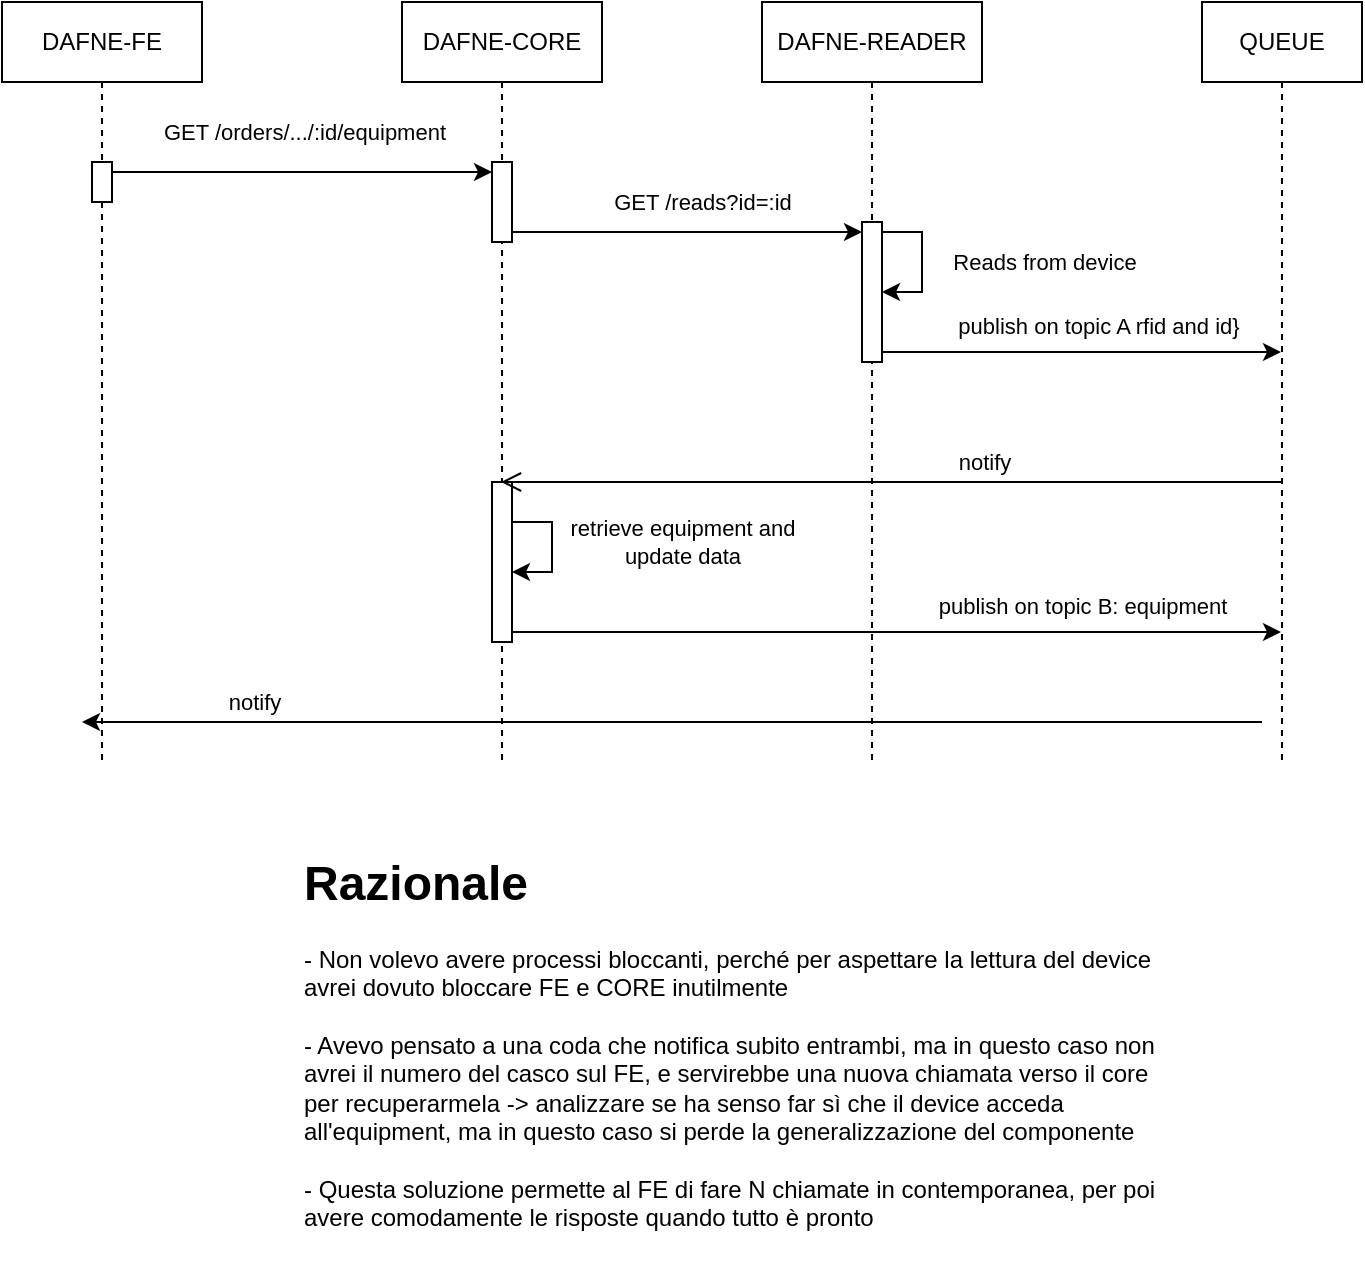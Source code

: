 <mxfile version="24.2.1" type="github">
  <diagram name="Pagina-1" id="eaB3EaWU8Z2Ssii__PD0">
    <mxGraphModel dx="1050" dy="566" grid="1" gridSize="10" guides="1" tooltips="1" connect="1" arrows="1" fold="1" page="1" pageScale="1" pageWidth="827" pageHeight="1169" math="0" shadow="0">
      <root>
        <mxCell id="0" />
        <mxCell id="1" parent="0" />
        <mxCell id="XtGU4JbTBbichS4UjxDC-2" value="DAFNE-FE" style="shape=umlLifeline;perimeter=lifelinePerimeter;whiteSpace=wrap;html=1;container=1;dropTarget=0;collapsible=0;recursiveResize=0;outlineConnect=0;portConstraint=eastwest;newEdgeStyle={&quot;curved&quot;:0,&quot;rounded&quot;:0};" vertex="1" parent="1">
          <mxGeometry x="50" y="20" width="100" height="380" as="geometry" />
        </mxCell>
        <mxCell id="XtGU4JbTBbichS4UjxDC-8" value="" style="html=1;points=[[0,0,0,0,5],[0,1,0,0,-5],[1,0,0,0,5],[1,1,0,0,-5]];perimeter=orthogonalPerimeter;outlineConnect=0;targetShapes=umlLifeline;portConstraint=eastwest;newEdgeStyle={&quot;curved&quot;:0,&quot;rounded&quot;:0};" vertex="1" parent="XtGU4JbTBbichS4UjxDC-2">
          <mxGeometry x="45" y="80" width="10" height="20" as="geometry" />
        </mxCell>
        <mxCell id="XtGU4JbTBbichS4UjxDC-3" value="DAFNE-CORE" style="shape=umlLifeline;perimeter=lifelinePerimeter;whiteSpace=wrap;html=1;container=1;dropTarget=0;collapsible=0;recursiveResize=0;outlineConnect=0;portConstraint=eastwest;newEdgeStyle={&quot;curved&quot;:0,&quot;rounded&quot;:0};" vertex="1" parent="1">
          <mxGeometry x="250" y="20" width="100" height="380" as="geometry" />
        </mxCell>
        <mxCell id="XtGU4JbTBbichS4UjxDC-10" value="" style="html=1;points=[[0,0,0,0,5],[0,1,0,0,-5],[1,0,0,0,5],[1,1,0,0,-5]];perimeter=orthogonalPerimeter;outlineConnect=0;targetShapes=umlLifeline;portConstraint=eastwest;newEdgeStyle={&quot;curved&quot;:0,&quot;rounded&quot;:0};" vertex="1" parent="XtGU4JbTBbichS4UjxDC-3">
          <mxGeometry x="45" y="80" width="10" height="40" as="geometry" />
        </mxCell>
        <mxCell id="XtGU4JbTBbichS4UjxDC-21" value="" style="html=1;points=[[0,0,0,0,5],[0,1,0,0,-5],[1,0,0,0,5],[1,1,0,0,-5]];perimeter=orthogonalPerimeter;outlineConnect=0;targetShapes=umlLifeline;portConstraint=eastwest;newEdgeStyle={&quot;curved&quot;:0,&quot;rounded&quot;:0};" vertex="1" parent="XtGU4JbTBbichS4UjxDC-3">
          <mxGeometry x="45" y="240" width="10" height="80" as="geometry" />
        </mxCell>
        <mxCell id="XtGU4JbTBbichS4UjxDC-26" style="edgeStyle=orthogonalEdgeStyle;rounded=0;orthogonalLoop=1;jettySize=auto;html=1;curved=0;exitX=1;exitY=0;exitDx=0;exitDy=5;exitPerimeter=0;" edge="1" parent="XtGU4JbTBbichS4UjxDC-3" source="XtGU4JbTBbichS4UjxDC-21" target="XtGU4JbTBbichS4UjxDC-21">
          <mxGeometry relative="1" as="geometry">
            <mxPoint x="55" y="290" as="targetPoint" />
            <Array as="points">
              <mxPoint x="55" y="260" />
              <mxPoint x="75" y="260" />
              <mxPoint x="75" y="285" />
            </Array>
          </mxGeometry>
        </mxCell>
        <mxCell id="XtGU4JbTBbichS4UjxDC-28" value="retrieve equipment and &lt;br&gt;update data" style="edgeLabel;html=1;align=center;verticalAlign=middle;resizable=0;points=[];" vertex="1" connectable="0" parent="XtGU4JbTBbichS4UjxDC-26">
          <mxGeometry x="0.125" y="-1" relative="1" as="geometry">
            <mxPoint x="66" as="offset" />
          </mxGeometry>
        </mxCell>
        <mxCell id="XtGU4JbTBbichS4UjxDC-4" value="DAFNE-READER" style="shape=umlLifeline;perimeter=lifelinePerimeter;whiteSpace=wrap;html=1;container=1;dropTarget=0;collapsible=0;recursiveResize=0;outlineConnect=0;portConstraint=eastwest;newEdgeStyle={&quot;curved&quot;:0,&quot;rounded&quot;:0};" vertex="1" parent="1">
          <mxGeometry x="430" y="20" width="110" height="380" as="geometry" />
        </mxCell>
        <mxCell id="XtGU4JbTBbichS4UjxDC-13" value="" style="html=1;points=[[0,0,0,0,5],[0,1,0,0,-5],[1,0,0,0,5],[1,1,0,0,-5]];perimeter=orthogonalPerimeter;outlineConnect=0;targetShapes=umlLifeline;portConstraint=eastwest;newEdgeStyle={&quot;curved&quot;:0,&quot;rounded&quot;:0};" vertex="1" parent="XtGU4JbTBbichS4UjxDC-4">
          <mxGeometry x="50" y="110" width="10" height="70" as="geometry" />
        </mxCell>
        <mxCell id="XtGU4JbTBbichS4UjxDC-16" style="edgeStyle=orthogonalEdgeStyle;rounded=0;orthogonalLoop=1;jettySize=auto;html=1;curved=0;elbow=horizontal;exitX=1;exitY=0;exitDx=0;exitDy=5;exitPerimeter=0;" edge="1" parent="XtGU4JbTBbichS4UjxDC-4" source="XtGU4JbTBbichS4UjxDC-13" target="XtGU4JbTBbichS4UjxDC-13">
          <mxGeometry relative="1" as="geometry" />
        </mxCell>
        <mxCell id="XtGU4JbTBbichS4UjxDC-17" value="Reads from device" style="edgeLabel;html=1;align=center;verticalAlign=middle;resizable=0;points=[];" vertex="1" connectable="0" parent="XtGU4JbTBbichS4UjxDC-16">
          <mxGeometry x="0.533" y="-1" relative="1" as="geometry">
            <mxPoint x="64" y="-14" as="offset" />
          </mxGeometry>
        </mxCell>
        <mxCell id="XtGU4JbTBbichS4UjxDC-32" style="edgeStyle=orthogonalEdgeStyle;rounded=0;orthogonalLoop=1;jettySize=auto;html=1;curved=0;" edge="1" parent="1">
          <mxGeometry relative="1" as="geometry">
            <mxPoint x="680" y="380" as="sourcePoint" />
            <mxPoint x="90" y="380" as="targetPoint" />
          </mxGeometry>
        </mxCell>
        <mxCell id="XtGU4JbTBbichS4UjxDC-33" value="notify" style="edgeLabel;html=1;align=center;verticalAlign=middle;resizable=0;points=[];" vertex="1" connectable="0" parent="XtGU4JbTBbichS4UjxDC-32">
          <mxGeometry x="0.709" y="1" relative="1" as="geometry">
            <mxPoint y="-11" as="offset" />
          </mxGeometry>
        </mxCell>
        <mxCell id="XtGU4JbTBbichS4UjxDC-6" value="QUEUE" style="shape=umlLifeline;perimeter=lifelinePerimeter;whiteSpace=wrap;html=1;container=1;dropTarget=0;collapsible=0;recursiveResize=0;outlineConnect=0;portConstraint=eastwest;newEdgeStyle={&quot;curved&quot;:0,&quot;rounded&quot;:0};" vertex="1" parent="1">
          <mxGeometry x="650" y="20" width="80" height="380" as="geometry" />
        </mxCell>
        <mxCell id="XtGU4JbTBbichS4UjxDC-9" style="edgeStyle=orthogonalEdgeStyle;rounded=0;orthogonalLoop=1;jettySize=auto;html=1;curved=0;exitX=1;exitY=0;exitDx=0;exitDy=5;exitPerimeter=0;entryX=0;entryY=0;entryDx=0;entryDy=5;entryPerimeter=0;" edge="1" parent="1" source="XtGU4JbTBbichS4UjxDC-8" target="XtGU4JbTBbichS4UjxDC-10">
          <mxGeometry relative="1" as="geometry">
            <mxPoint x="105" y="100" as="sourcePoint" />
            <mxPoint x="295" y="100" as="targetPoint" />
          </mxGeometry>
        </mxCell>
        <mxCell id="XtGU4JbTBbichS4UjxDC-11" value="GET /orders/.../:id/equipment" style="edgeLabel;html=1;align=center;verticalAlign=middle;resizable=0;points=[];" vertex="1" connectable="0" parent="XtGU4JbTBbichS4UjxDC-9">
          <mxGeometry x="-0.143" relative="1" as="geometry">
            <mxPoint x="14" y="-20" as="offset" />
          </mxGeometry>
        </mxCell>
        <mxCell id="XtGU4JbTBbichS4UjxDC-14" style="edgeStyle=orthogonalEdgeStyle;rounded=0;orthogonalLoop=1;jettySize=auto;html=1;curved=0;exitX=1;exitY=1;exitDx=0;exitDy=-5;exitPerimeter=0;entryX=0;entryY=0;entryDx=0;entryDy=5;entryPerimeter=0;" edge="1" parent="1" source="XtGU4JbTBbichS4UjxDC-10" target="XtGU4JbTBbichS4UjxDC-13">
          <mxGeometry relative="1" as="geometry" />
        </mxCell>
        <mxCell id="XtGU4JbTBbichS4UjxDC-15" value="GET /reads?id=:id" style="edgeLabel;html=1;align=center;verticalAlign=middle;resizable=0;points=[];" vertex="1" connectable="0" parent="XtGU4JbTBbichS4UjxDC-14">
          <mxGeometry x="0.109" y="-1" relative="1" as="geometry">
            <mxPoint x="-2" y="-16" as="offset" />
          </mxGeometry>
        </mxCell>
        <mxCell id="XtGU4JbTBbichS4UjxDC-18" style="edgeStyle=orthogonalEdgeStyle;rounded=0;orthogonalLoop=1;jettySize=auto;html=1;curved=0;exitX=1;exitY=1;exitDx=0;exitDy=-5;exitPerimeter=0;" edge="1" parent="1" source="XtGU4JbTBbichS4UjxDC-13" target="XtGU4JbTBbichS4UjxDC-6">
          <mxGeometry relative="1" as="geometry">
            <Array as="points">
              <mxPoint x="630" y="195" />
              <mxPoint x="630" y="195" />
            </Array>
          </mxGeometry>
        </mxCell>
        <mxCell id="XtGU4JbTBbichS4UjxDC-19" value="publish on topic A rfid and id}" style="edgeLabel;html=1;align=center;verticalAlign=middle;resizable=0;points=[];" vertex="1" connectable="0" parent="XtGU4JbTBbichS4UjxDC-18">
          <mxGeometry x="-0.308" y="-2" relative="1" as="geometry">
            <mxPoint x="39" y="-15" as="offset" />
          </mxGeometry>
        </mxCell>
        <mxCell id="XtGU4JbTBbichS4UjxDC-20" value="" style="html=1;verticalAlign=bottom;endArrow=open;endSize=8;curved=0;rounded=0;" edge="1" parent="1">
          <mxGeometry relative="1" as="geometry">
            <mxPoint x="689.5" y="260" as="sourcePoint" />
            <mxPoint x="299.5" y="260" as="targetPoint" />
          </mxGeometry>
        </mxCell>
        <mxCell id="XtGU4JbTBbichS4UjxDC-22" value="notify" style="edgeLabel;html=1;align=center;verticalAlign=middle;resizable=0;points=[];" vertex="1" connectable="0" parent="XtGU4JbTBbichS4UjxDC-20">
          <mxGeometry x="-0.197" relative="1" as="geometry">
            <mxPoint x="8" y="-10" as="offset" />
          </mxGeometry>
        </mxCell>
        <mxCell id="XtGU4JbTBbichS4UjxDC-29" style="edgeStyle=orthogonalEdgeStyle;rounded=0;orthogonalLoop=1;jettySize=auto;html=1;curved=0;exitX=1;exitY=1;exitDx=0;exitDy=-5;exitPerimeter=0;" edge="1" parent="1" source="XtGU4JbTBbichS4UjxDC-21" target="XtGU4JbTBbichS4UjxDC-6">
          <mxGeometry relative="1" as="geometry">
            <Array as="points">
              <mxPoint x="690" y="335" />
            </Array>
          </mxGeometry>
        </mxCell>
        <mxCell id="XtGU4JbTBbichS4UjxDC-30" value="publish on topic B: equipment" style="edgeLabel;html=1;align=center;verticalAlign=middle;resizable=0;points=[];" vertex="1" connectable="0" parent="XtGU4JbTBbichS4UjxDC-29">
          <mxGeometry x="0.238" y="-5" relative="1" as="geometry">
            <mxPoint x="47" y="-18" as="offset" />
          </mxGeometry>
        </mxCell>
        <mxCell id="XtGU4JbTBbichS4UjxDC-34" value="&lt;h1 style=&quot;margin-top: 0px;&quot;&gt;Razionale&lt;br&gt;&lt;/h1&gt;&lt;p&gt;- Non volevo avere processi bloccanti, perché per aspettare la lettura del device avrei dovuto bloccare FE e CORE inutilmente&lt;br&gt;&lt;br&gt;- Avevo pensato a una coda che notifica subito entrambi, ma in questo caso non avrei il numero del casco sul FE, e servirebbe una nuova chiamata verso il core per recuperarmela -&amp;gt; analizzare se ha senso far sì che il device acceda all&#39;equipment, ma in questo caso si perde la generalizzazione del componente&lt;br&gt;&lt;br&gt;- Questa soluzione permette al FE di fare N chiamate in contemporanea, per poi avere comodamente le risposte quando tutto è pronto&lt;br&gt;&lt;/p&gt;" style="text;html=1;whiteSpace=wrap;overflow=hidden;rounded=0;" vertex="1" parent="1">
          <mxGeometry x="199" y="440" width="430" height="210" as="geometry" />
        </mxCell>
      </root>
    </mxGraphModel>
  </diagram>
</mxfile>
